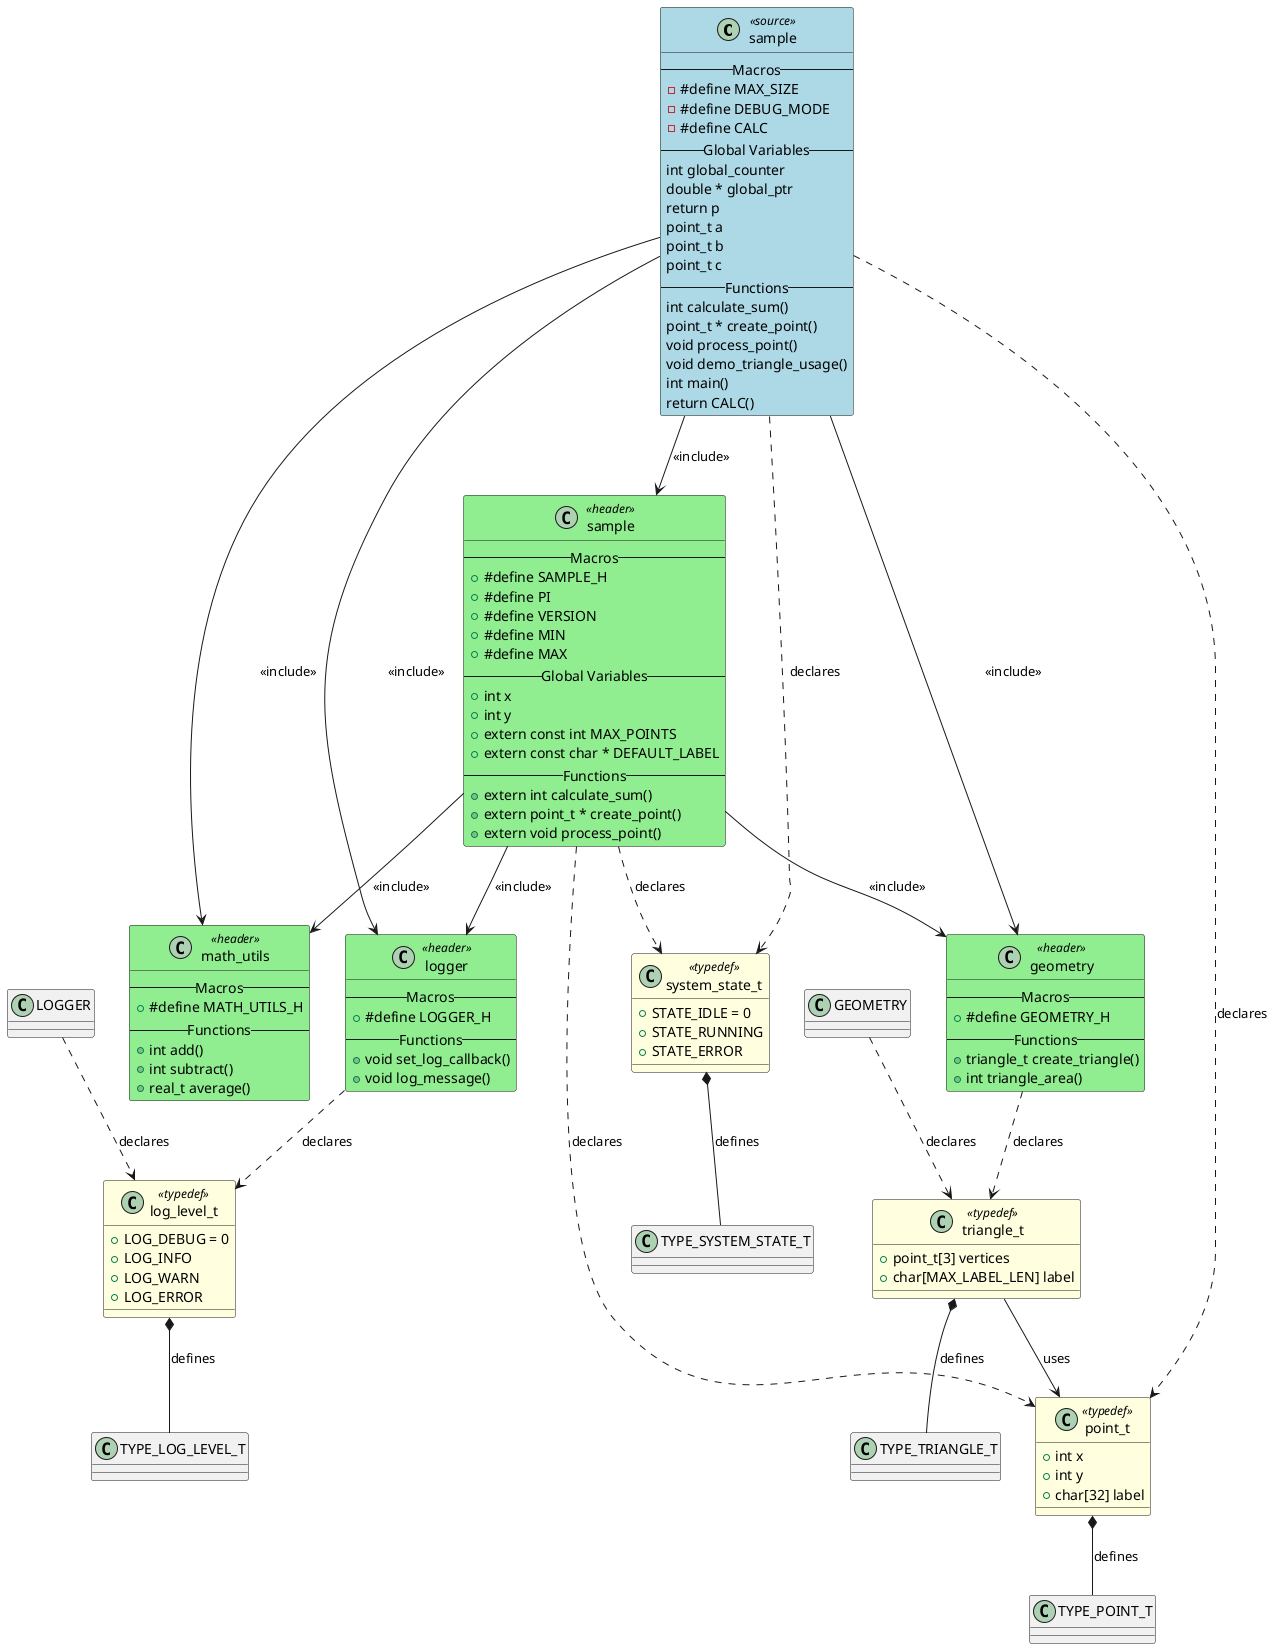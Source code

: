 @startuml sample

class "sample" as SAMPLE <<source>> #LightBlue
{
    -- Macros --
    - #define MAX_SIZE
    - #define DEBUG_MODE
    - #define CALC
    -- Global Variables --
    int global_counter
    double * global_ptr
    return p
    point_t a
    point_t b
    point_t c
    -- Functions --
    int calculate_sum()
    point_t * create_point()
    void process_point()
    void demo_triangle_usage()
    int main()
    return CALC()
}

class "sample" as HEADER_SAMPLE <<header>> #LightGreen
{
    -- Macros --
    + #define SAMPLE_H
    + #define PI
    + #define VERSION
    + #define MIN
    + #define MAX
    -- Global Variables --
    + int x
    + int y
    + extern const int MAX_POINTS
    + extern const char * DEFAULT_LABEL
    -- Functions --
    + extern int calculate_sum()
    + extern point_t * create_point()
    + extern void process_point()
}

class "math_utils" as HEADER_MATH_UTILS <<header>> #LightGreen
{
    -- Macros --
    + #define MATH_UTILS_H
    -- Functions --
    + int add()
    + int subtract()
    + real_t average()
}

class "logger" as HEADER_LOGGER <<header>> #LightGreen
{
    -- Macros --
    + #define LOGGER_H
    -- Functions --
    + void set_log_callback()
    + void log_message()
}

class "geometry" as HEADER_GEOMETRY <<header>> #LightGreen
{
    -- Macros --
    + #define GEOMETRY_H
    -- Functions --
    + triangle_t create_triangle()
    + int triangle_area()
}

class "point_t" as TYPEDEF_POINT_T <<typedef>> #LightYellow
{
    + int x
    + int y
    + char[32] label
}

class "system_state_t" as TYPEDEF_SYSTEM_STATE_T <<typedef>> #LightYellow
{
    + STATE_IDLE = 0
    + STATE_RUNNING
    + STATE_ERROR
}

class "log_level_t" as TYPEDEF_LOG_LEVEL_T <<typedef>> #LightYellow
{
    + LOG_DEBUG = 0
    + LOG_INFO
    + LOG_WARN
    + LOG_ERROR
}

class "triangle_t" as TYPEDEF_TRIANGLE_T <<typedef>> #LightYellow
{
    + point_t[3] vertices
    + char[MAX_LABEL_LEN] label
}

SAMPLE --> HEADER_SAMPLE : <<include>>
SAMPLE --> HEADER_MATH_UTILS : <<include>>
SAMPLE --> HEADER_LOGGER : <<include>>
SAMPLE --> HEADER_GEOMETRY : <<include>>
HEADER_SAMPLE --> HEADER_MATH_UTILS : <<include>>
HEADER_SAMPLE --> HEADER_LOGGER : <<include>>
HEADER_SAMPLE --> HEADER_GEOMETRY : <<include>>
SAMPLE ..> TYPEDEF_POINT_T : declares
HEADER_SAMPLE ..> TYPEDEF_POINT_T : declares
TYPEDEF_POINT_T *-- TYPE_POINT_T : «defines»
SAMPLE ..> TYPEDEF_SYSTEM_STATE_T : declares
HEADER_SAMPLE ..> TYPEDEF_SYSTEM_STATE_T : declares
TYPEDEF_SYSTEM_STATE_T *-- TYPE_SYSTEM_STATE_T : «defines»
LOGGER ..> TYPEDEF_LOG_LEVEL_T : declares
HEADER_LOGGER ..> TYPEDEF_LOG_LEVEL_T : declares
TYPEDEF_LOG_LEVEL_T *-- TYPE_LOG_LEVEL_T : «defines»
GEOMETRY ..> TYPEDEF_TRIANGLE_T : declares
HEADER_GEOMETRY ..> TYPEDEF_TRIANGLE_T : declares
TYPEDEF_TRIANGLE_T *-- TYPE_TRIANGLE_T : «defines»
TYPEDEF_TRIANGLE_T --> TYPEDEF_POINT_T : uses

@enduml